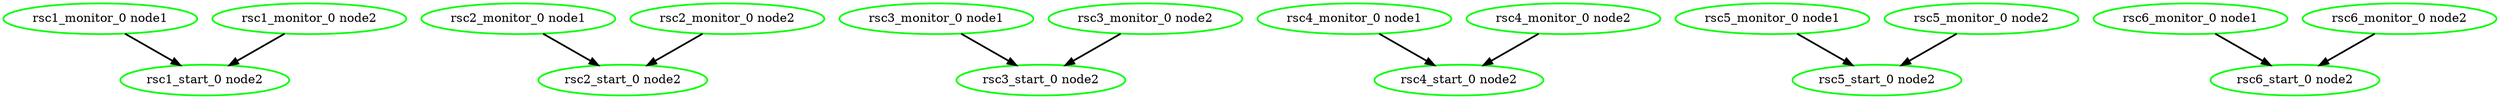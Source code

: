 digraph "g" {
"rsc1_monitor_0 node1" -> "rsc1_start_0 node2" [ style = bold]
"rsc1_monitor_0 node1" [ style=bold color="green" fontcolor="black"]
"rsc1_monitor_0 node2" -> "rsc1_start_0 node2" [ style = bold]
"rsc1_monitor_0 node2" [ style=bold color="green" fontcolor="black"]
"rsc1_start_0 node2" [ style=bold color="green" fontcolor="black"]
"rsc2_monitor_0 node1" -> "rsc2_start_0 node2" [ style = bold]
"rsc2_monitor_0 node1" [ style=bold color="green" fontcolor="black"]
"rsc2_monitor_0 node2" -> "rsc2_start_0 node2" [ style = bold]
"rsc2_monitor_0 node2" [ style=bold color="green" fontcolor="black"]
"rsc2_start_0 node2" [ style=bold color="green" fontcolor="black"]
"rsc3_monitor_0 node1" -> "rsc3_start_0 node2" [ style = bold]
"rsc3_monitor_0 node1" [ style=bold color="green" fontcolor="black"]
"rsc3_monitor_0 node2" -> "rsc3_start_0 node2" [ style = bold]
"rsc3_monitor_0 node2" [ style=bold color="green" fontcolor="black"]
"rsc3_start_0 node2" [ style=bold color="green" fontcolor="black"]
"rsc4_monitor_0 node1" -> "rsc4_start_0 node2" [ style = bold]
"rsc4_monitor_0 node1" [ style=bold color="green" fontcolor="black"]
"rsc4_monitor_0 node2" -> "rsc4_start_0 node2" [ style = bold]
"rsc4_monitor_0 node2" [ style=bold color="green" fontcolor="black"]
"rsc4_start_0 node2" [ style=bold color="green" fontcolor="black"]
"rsc5_monitor_0 node1" -> "rsc5_start_0 node2" [ style = bold]
"rsc5_monitor_0 node1" [ style=bold color="green" fontcolor="black"]
"rsc5_monitor_0 node2" -> "rsc5_start_0 node2" [ style = bold]
"rsc5_monitor_0 node2" [ style=bold color="green" fontcolor="black"]
"rsc5_start_0 node2" [ style=bold color="green" fontcolor="black"]
"rsc6_monitor_0 node1" -> "rsc6_start_0 node2" [ style = bold]
"rsc6_monitor_0 node1" [ style=bold color="green" fontcolor="black"]
"rsc6_monitor_0 node2" -> "rsc6_start_0 node2" [ style = bold]
"rsc6_monitor_0 node2" [ style=bold color="green" fontcolor="black"]
"rsc6_start_0 node2" [ style=bold color="green" fontcolor="black"]
}

